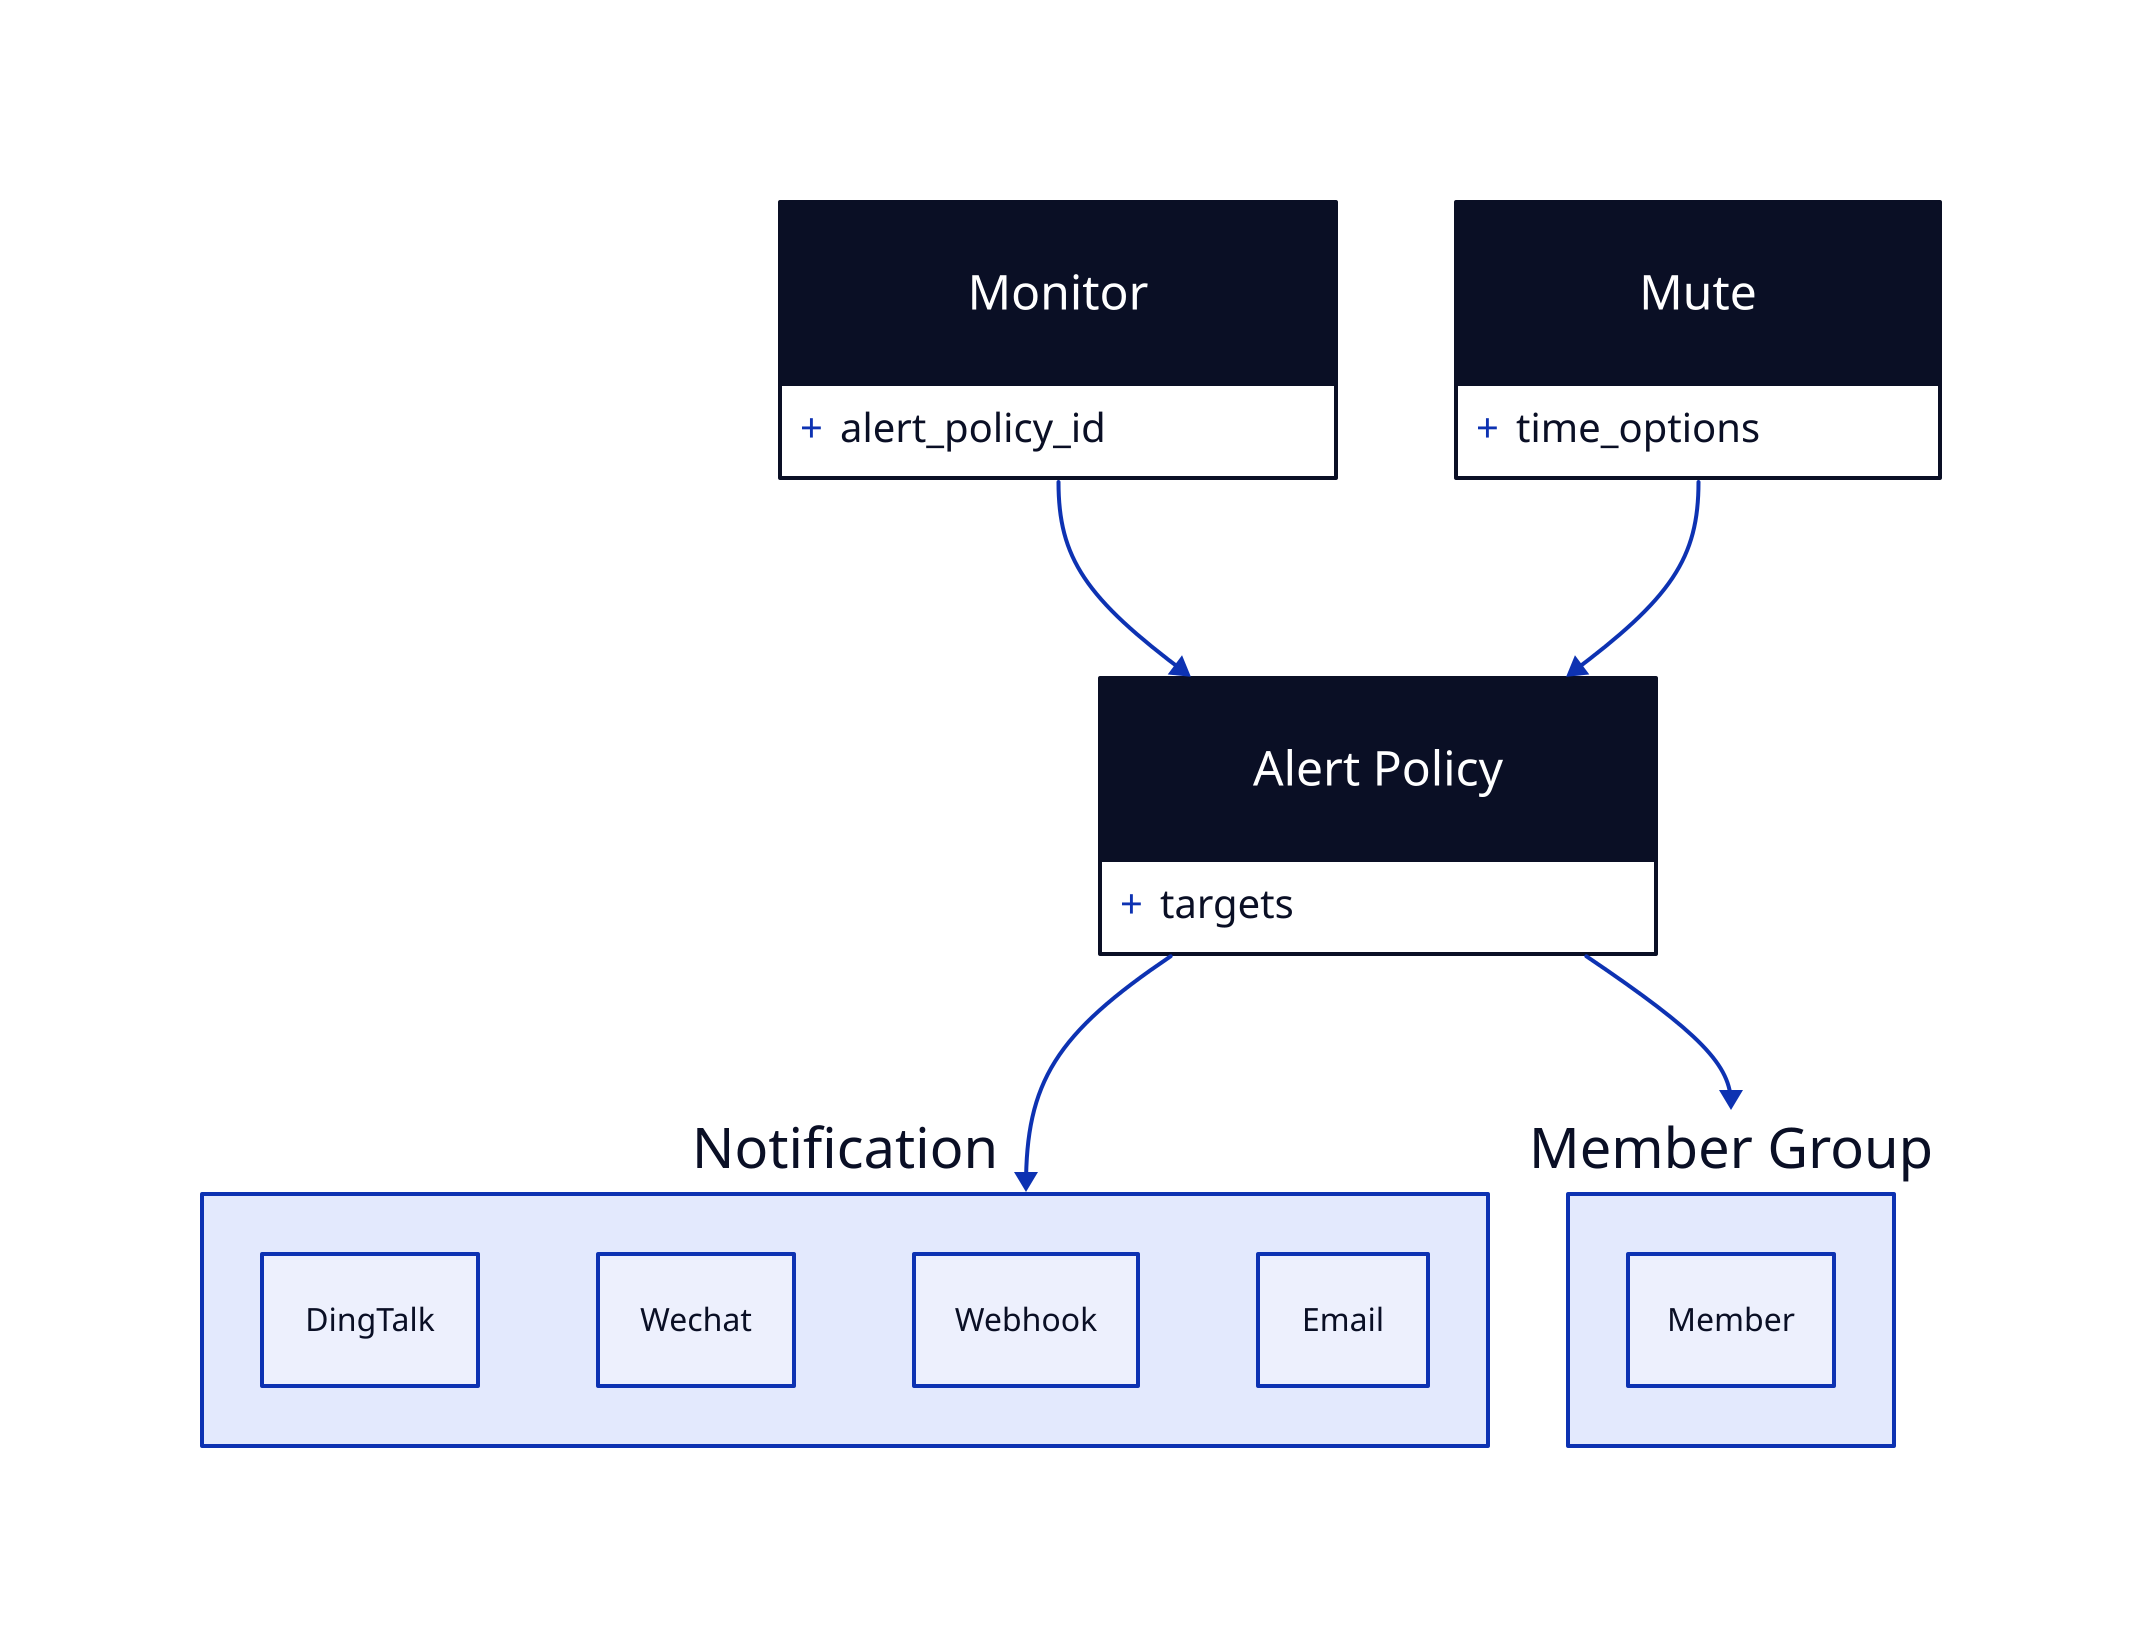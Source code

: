 Notification: {
  DingTalk

  Wechat

  Webhook

  Email
}

Member Group: {
  Member
}

Alert: Alert Policy
Alert: {
  shape: class

  targets
}

Alert.targets -> Notification
Alert.targets -> Member Group

Monitor: {
  shape: class

  alert_policy_id
}

Monitor -> Alert

Mute -> Alert

Mute: {
  shape: class

  time_options
}
